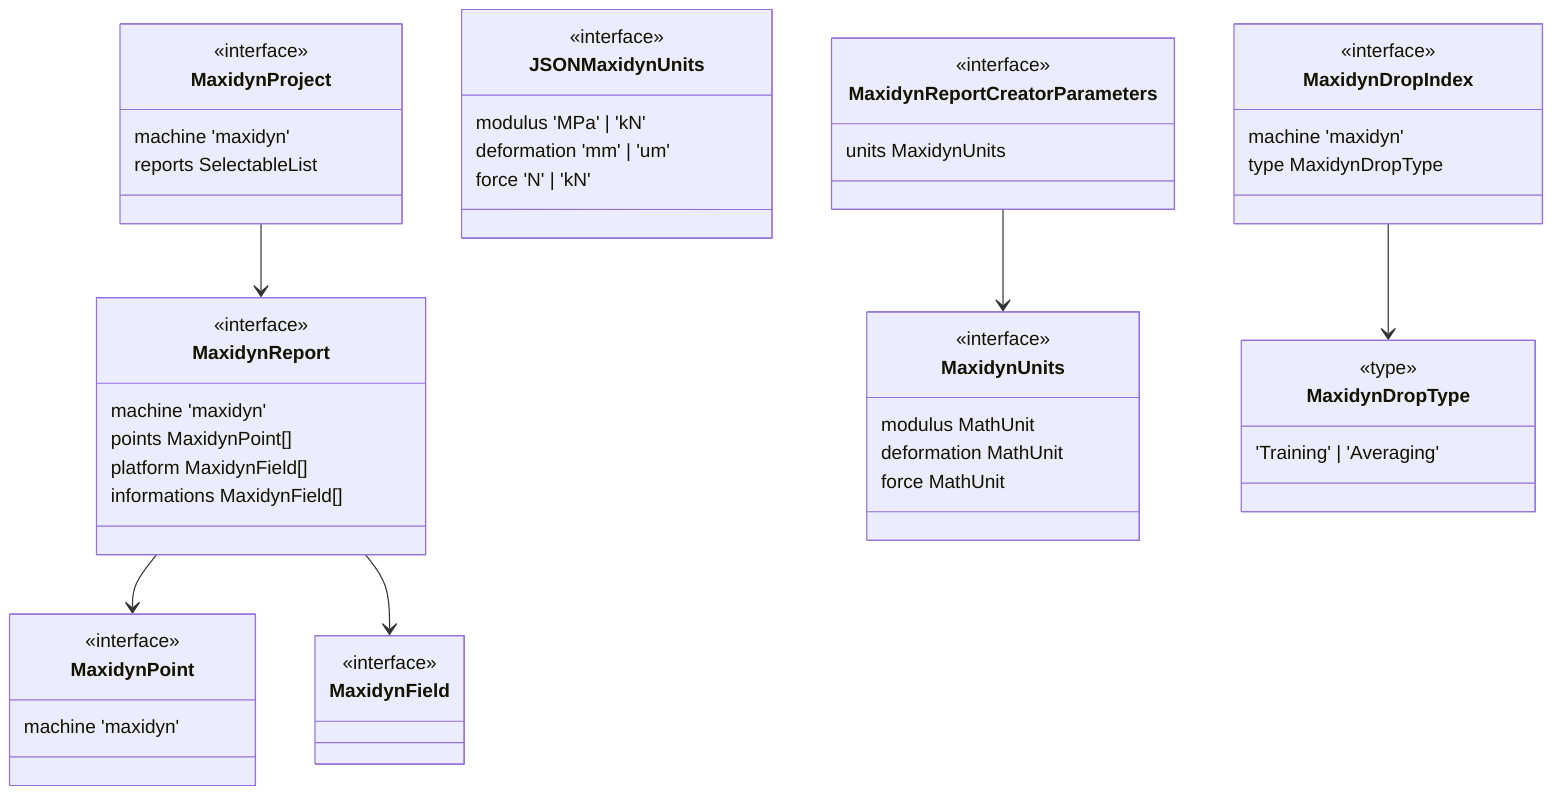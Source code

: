 classDiagram
class MaxidynField {
  <<interface>>

}


class MaxidynPoint {
  <<interface>>
  machine 'maxidyn'
}


class MaxidynProject {
  <<interface>>
  machine 'maxidyn'
  reports SelectableList<MaxidynReport>
}
MaxidynProject --> MaxidynReport

class MaxidynUnits {
  <<interface>>
  modulus MathUnit
  deformation MathUnit
  force MathUnit
}


class JSONMaxidynUnits {
  <<interface>>
  modulus 'MPa' | 'kN'
  deformation 'mm' | 'um'
  force 'N' | 'kN'
}


class MaxidynReport {
  <<interface>>
  machine 'maxidyn'
  points MaxidynPoint[]
  platform MaxidynField[]
  informations MaxidynField[]
}
MaxidynReport --> MaxidynPoint
MaxidynReport --> MaxidynField

class MaxidynReportCreatorParameters {
  <<interface>>
  units MaxidynUnits
}
MaxidynReportCreatorParameters --> MaxidynUnits

class MaxidynDropType {
  <<type>>
  'Training' | 'Averaging'
}


class MaxidynDropIndex {
  <<interface>>
  machine 'maxidyn'
  type MaxidynDropType
}
MaxidynDropIndex --> MaxidynDropType